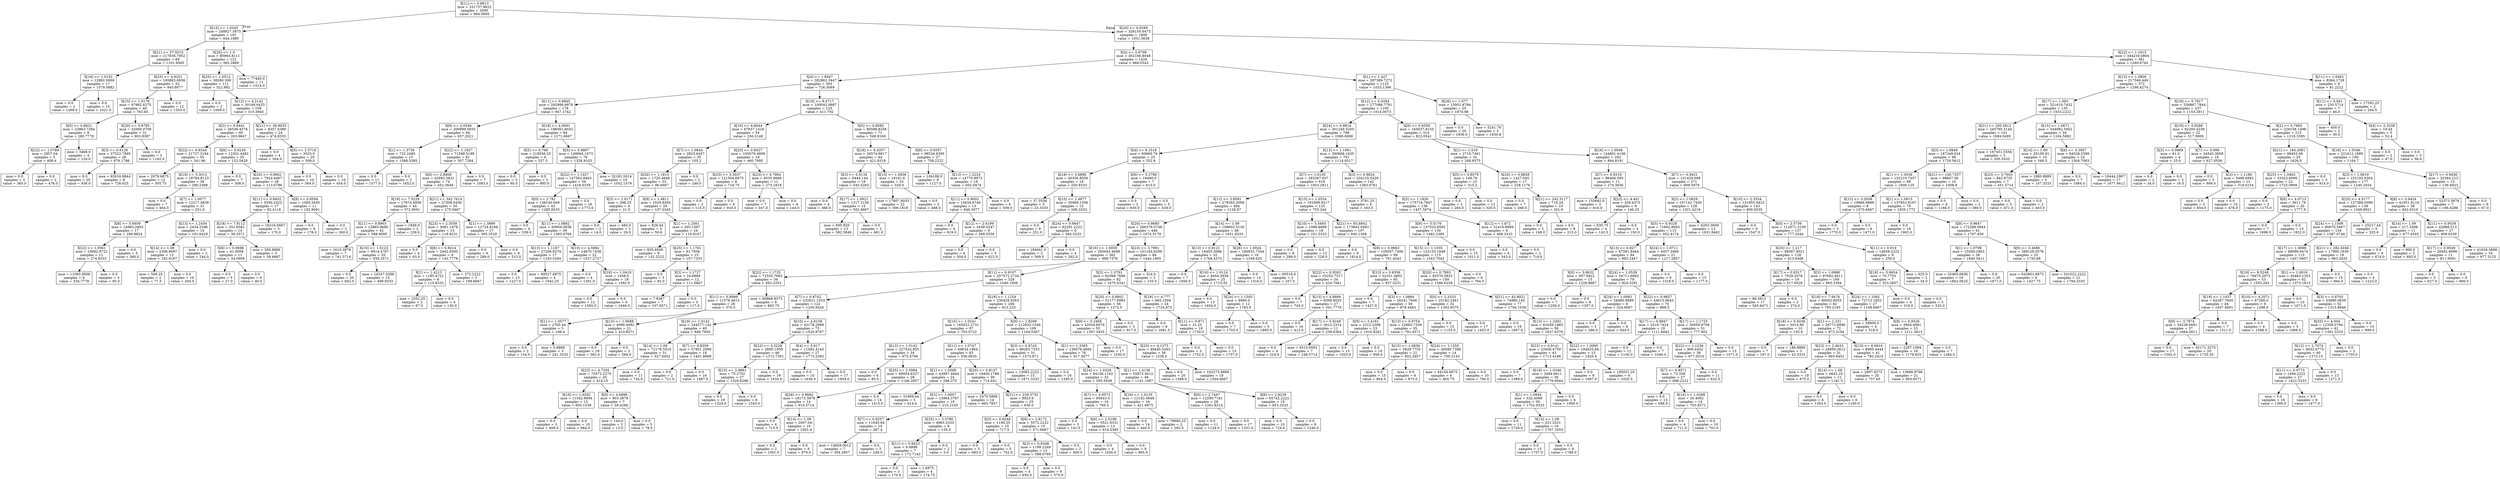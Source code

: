 digraph Tree {
node [shape=box] ;
0 [label="X[11] <= 0.8613\nmse = 331737.9622\nsamples = 2000\nvalue = 994.5695"] ;
1 [label="X[15] <= 1.0345\nmse = 248927.5875\nsamples = 191\nvalue = 644.1885"] ;
0 -> 1 [labeldistance=2.5, labelangle=45, headlabel="True"] ;
2 [label="X[21] <= 57.5015\nmse = 217836.7952\nsamples = 69\nvalue = 1101.9565"] ;
1 -> 2 ;
3 [label="X[19] <= 1.0192\nmse = 12862.0069\nsamples = 17\nvalue = 1579.5882"] ;
2 -> 3 ;
4 [label="mse = 0.0\nsamples = 2\nvalue = 1269.0"] ;
3 -> 4 ;
5 [label="mse = 0.0\nsamples = 15\nvalue = 1621.0"] ;
3 -> 5 ;
6 [label="X[25] <= 4.9251\nmse = 185883.6938\nsamples = 52\nvalue = 945.8077"] ;
2 -> 6 ;
7 [label="X[15] <= 1.0178\nmse = 97862.6275\nsamples = 40\nvalue = 763.65"] ;
6 -> 7 ;
8 [label="X[5] <= 0.8931\nmse = 23863.7284\nsamples = 9\nvalue = 280.7778"] ;
7 -> 8 ;
9 [label="X[22] <= 1.0789\nmse = 2957.04\nsamples = 5\nvalue = 409.4"] ;
8 -> 9 ;
10 [label="mse = 0.0\nsamples = 3\nvalue = 365.0"] ;
9 -> 10 ;
11 [label="mse = 0.0\nsamples = 2\nvalue = 476.0"] ;
9 -> 11 ;
12 [label="mse = 3468.0\nsamples = 4\nvalue = 120.0"] ;
8 -> 12 ;
13 [label="X[20] <= 0.8795\nmse = 32000.0708\nsamples = 31\nvalue = 903.8387"] ;
7 -> 13 ;
14 [label="X[3] <= 0.8128\nmse = 27522.7895\nsamples = 28\nvalue = 876.1786"] ;
13 -> 14 ;
15 [label="mse = 0.0\nsamples = 20\nvalue = 936.0"] ;
14 -> 15 ;
16 [label="mse = 65016.9844\nsamples = 8\nvalue = 726.625"] ;
14 -> 16 ;
17 [label="mse = 0.0\nsamples = 3\nvalue = 1162.0"] ;
13 -> 17 ;
18 [label="mse = 0.0\nsamples = 12\nvalue = 1553.0"] ;
6 -> 18 ;
19 [label="X[20] <= 1.0\nmse = 80964.8111\nsamples = 122\nvalue = 385.2869"] ;
1 -> 19 ;
20 [label="X[25] <= 1.0512\nmse = 38260.306\nsamples = 111\nvalue = 322.982"] ;
19 -> 20 ;
21 [label="mse = 0.0\nsamples = 2\nvalue = 1009.0"] ;
20 -> 21 ;
22 [label="X[12] <= 4.2142\nmse = 30168.6425\nsamples = 109\nvalue = 310.3945"] ;
20 -> 22 ;
23 [label="X[2] <= 0.9441\nmse = 26536.4576\nsamples = 85\nvalue = 263.9647"] ;
22 -> 23 ;
24 [label="X[22] <= 0.9344\nmse = 21727.3184\nsamples = 50\nvalue = 341.96"] ;
23 -> 24 ;
25 [label="mse = 2079.6875\nsamples = 12\nvalue = 505.75"] ;
24 -> 25 ;
26 [label="X[18] <= 5.3012\nmse = 16784.8123\nsamples = 38\nvalue = 290.2368"] ;
24 -> 26 ;
27 [label="mse = 0.0\nsamples = 7\nvalue = 464.0"] ;
26 -> 27 ;
28 [label="X[7] <= 1.0077\nmse = 12217.4839\nsamples = 31\nvalue = 251.0"] ;
26 -> 28 ;
29 [label="X[6] <= 5.6659\nmse = 14983.2803\nsamples = 17\nvalue = 299.8824"] ;
28 -> 29 ;
30 [label="X[22] <= 1.0561\nmse = 19092.9722\nsamples = 12\nvalue = 274.8333"] ;
29 -> 30 ;
31 [label="mse = 11083.9506\nsamples = 9\nvalue = 334.7778"] ;
30 -> 31 ;
32 [label="mse = 0.0\nsamples = 3\nvalue = 95.0"] ;
30 -> 32 ;
33 [label="mse = 0.0\nsamples = 5\nvalue = 360.0"] ;
29 -> 33 ;
34 [label="X[13] <= 1.2454\nmse = 2434.2296\nsamples = 14\nvalue = 191.6429"] ;
28 -> 34 ;
35 [label="X[14] <= 1.09\nmse = 2306.9097\nsamples = 12\nvalue = 182.9167"] ;
34 -> 35 ;
36 [label="mse = 506.25\nsamples = 2\nvalue = 77.5"] ;
35 -> 36 ;
37 [label="mse = 0.0\nsamples = 10\nvalue = 204.0"] ;
35 -> 37 ;
38 [label="mse = 0.0\nsamples = 2\nvalue = 244.0"] ;
34 -> 38 ;
39 [label="X[8] <= 0.9245\nmse = 12301.4482\nsamples = 35\nvalue = 152.5429"] ;
23 -> 39 ;
40 [label="mse = 0.0\nsamples = 7\nvalue = 308.0"] ;
39 -> 40 ;
41 [label="X[20] <= 0.9662\nmse = 7824.6467\nsamples = 28\nvalue = 113.6786"] ;
39 -> 41 ;
42 [label="X[11] <= 0.8452\nmse = 5550.2422\nsamples = 17\nvalue = 62.4118"] ;
41 -> 42 ;
43 [label="X[18] <= 7.8112\nmse = 252.6582\nsamples = 14\nvalue = 39.3571"] ;
42 -> 43 ;
44 [label="X[8] <= 0.9696\nmse = 41.9008\nsamples = 11\nvalue = 34.0909"] ;
43 -> 44 ;
45 [label="mse = 0.0\nsamples = 5\nvalue = 27.0"] ;
44 -> 45 ;
46 [label="mse = 0.0\nsamples = 6\nvalue = 40.0"] ;
44 -> 46 ;
47 [label="mse = 550.8889\nsamples = 3\nvalue = 58.6667"] ;
43 -> 47 ;
48 [label="mse = 16216.6667\nsamples = 3\nvalue = 170.0"] ;
42 -> 48 ;
49 [label="X[8] <= 0.9504\nmse = 1000.2645\nsamples = 11\nvalue = 192.9091"] ;
41 -> 49 ;
50 [label="mse = 0.0\nsamples = 9\nvalue = 178.0"] ;
49 -> 50 ;
51 [label="mse = 0.0\nsamples = 2\nvalue = 260.0"] ;
49 -> 51 ;
52 [label="X[21] <= 39.9035\nmse = 8357.6389\nsamples = 24\nvalue = 474.8333"] ;
22 -> 52 ;
53 [label="mse = 0.0\nsamples = 4\nvalue = 304.0"] ;
52 -> 53 ;
54 [label="X[9] <= 2.5718\nmse = 3025.0\nsamples = 20\nvalue = 509.0"] ;
52 -> 54 ;
55 [label="mse = 0.0\nsamples = 10\nvalue = 564.0"] ;
54 -> 55 ;
56 [label="mse = 0.0\nsamples = 10\nvalue = 454.0"] ;
54 -> 56 ;
57 [label="mse = 77440.0\nsamples = 11\nvalue = 1014.0"] ;
19 -> 57 ;
58 [label="X[20] <= 0.9299\nmse = 326150.6473\nsamples = 1809\nvalue = 1031.5638"] ;
0 -> 58 [labeldistance=2.5, labelangle=-45, headlabel="False"] ;
59 [label="X[4] <= 2.6798\nmse = 302166.8048\nsamples = 1428\nvalue = 968.0343"] ;
58 -> 59 ;
60 [label="X[4] <= 1.9447\nmse = 282862.3447\nsamples = 303\nvalue = 726.3069"] ;
59 -> 60 ;
61 [label="X[11] <= 0.9845\nmse = 292998.9978\nsamples = 178\nvalue = 947.1742"] ;
60 -> 61 ;
62 [label="X[9] <= 2.0548\nmse = 200999.5655\nsamples = 94\nvalue = 657.2021"] ;
61 -> 62 ;
63 [label="X[1] <= 1.3736\nmse = 732.2485\nsamples = 13\nvalue = 1588.5385"] ;
62 -> 63 ;
64 [label="mse = 0.0\nsamples = 11\nvalue = 1577.0"] ;
63 -> 64 ;
65 [label="mse = 0.0\nsamples = 2\nvalue = 1652.0"] ;
63 -> 65 ;
66 [label="X[22] <= 1.1827\nmse = 71588.5188\nsamples = 81\nvalue = 507.7284"] ;
62 -> 66 ;
67 [label="X[6] <= 2.8908\nmse = 42892.5831\nsamples = 74\nvalue = 452.3649"] ;
66 -> 67 ;
68 [label="X[18] <= 7.5228\nmse = 17674.4008\nsamples = 44\nvalue = 572.9091"] ;
67 -> 68 ;
69 [label="X[11] <= 0.8903\nmse = 12865.8685\nsamples = 42\nvalue = 588.8095"] ;
68 -> 69 ;
70 [label="mse = 1619.3878\nsamples = 7\nvalue = 741.5714"] ;
69 -> 70 ;
71 [label="X[16] <= 1.0123\nmse = 9514.4767\nsamples = 35\nvalue = 558.2571"] ;
69 -> 71 ;
72 [label="mse = 0.0\nsamples = 20\nvalue = 602.0"] ;
71 -> 72 ;
73 [label="mse = 16247.5289\nsamples = 15\nvalue = 499.9333"] ;
71 -> 73 ;
74 [label="mse = 1849.0\nsamples = 2\nvalue = 239.0"] ;
68 -> 74 ;
75 [label="X[21] <= 342.7614\nmse = 27309.6456\nsamples = 30\nvalue = 275.5667"] ;
67 -> 75 ;
76 [label="X[23] <= 2.3558\nmse = 3081.1479\nsamples = 13\nvalue = 118.9231"] ;
75 -> 76 ;
77 [label="mse = 0.0\nsamples = 4\nvalue = 63.0"] ;
76 -> 77 ;
78 [label="X[8] <= 0.9414\nmse = 2442.8395\nsamples = 9\nvalue = 143.7778"] ;
76 -> 78 ;
79 [label="X[1] <= 1.4213\nmse = 1185.4722\nsamples = 6\nvalue = 115.8333"] ;
78 -> 79 ;
80 [label="mse = 2352.25\nsamples = 2\nvalue = 87.5"] ;
79 -> 80 ;
81 [label="mse = 0.0\nsamples = 4\nvalue = 130.0"] ;
79 -> 81 ;
82 [label="mse = 272.2222\nsamples = 3\nvalue = 199.6667"] ;
78 -> 82 ;
83 [label="X[1] <= 1.3899\nmse = 12724.8166\nsamples = 17\nvalue = 395.3529"] ;
75 -> 83 ;
84 [label="mse = 0.0\nsamples = 9\nvalue = 289.0"] ;
83 -> 84 ;
85 [label="mse = 0.0\nsamples = 8\nvalue = 515.0"] ;
83 -> 85 ;
86 [label="mse = 0.0\nsamples = 7\nvalue = 1093.0"] ;
66 -> 86 ;
87 [label="X[18] <= 4.9091\nmse = 196561.6032\nsamples = 84\nvalue = 1271.6667"] ;
61 -> 87 ;
88 [label="X[5] <= 0.768\nmse = 218556.25\nsamples = 6\nvalue = 527.5"] ;
87 -> 88 ;
89 [label="mse = 0.0\nsamples = 3\nvalue = 60.0"] ;
88 -> 89 ;
90 [label="mse = 0.0\nsamples = 3\nvalue = 995.0"] ;
88 -> 90 ;
91 [label="X[5] <= 0.8867\nmse = 148994.1073\nsamples = 78\nvalue = 1328.9103"] ;
87 -> 91 ;
92 [label="X[22] <= 1.1027\nmse = 147562.8463\nsamples = 59\nvalue = 1418.0339"] ;
91 -> 92 ;
93 [label="X[0] <= 2.781\nmse = 138140.649\nsamples = 43\nvalue = 1285.9535"] ;
92 -> 93 ;
94 [label="mse = 0.0\nsamples = 4\nvalue = 339.0"] ;
93 -> 94 ;
95 [label="X[11] <= 1.0882\nmse = 50904.5838\nsamples = 39\nvalue = 1383.0769"] ;
93 -> 95 ;
96 [label="X[13] <= 1.1167\nmse = 27206.8374\nsamples = 17\nvalue = 1183.5294"] ;
95 -> 96 ;
97 [label="mse = 0.0\nsamples = 13\nvalue = 1227.0"] ;
96 -> 97 ;
98 [label="mse = 89527.6875\nsamples = 4\nvalue = 1042.25"] ;
96 -> 98 ;
99 [label="X[10] <= 4.5982\nmse = 14670.7438\nsamples = 22\nvalue = 1537.2727"] ;
95 -> 99 ;
100 [label="mse = 0.0\nsamples = 4\nvalue = 1291.0"] ;
99 -> 100 ;
101 [label="X[16] <= 1.0418\nmse = 1458.0\nsamples = 18\nvalue = 1592.0"] ;
99 -> 101 ;
102 [label="mse = 0.0\nsamples = 12\nvalue = 1565.0"] ;
101 -> 102 ;
103 [label="mse = 0.0\nsamples = 6\nvalue = 1646.0"] ;
101 -> 103 ;
104 [label="mse = 0.0\nsamples = 16\nvalue = 1773.0"] ;
92 -> 104 ;
105 [label="mse = 52181.5014\nsamples = 19\nvalue = 1052.1579"] ;
91 -> 105 ;
106 [label="X[18] <= 8.0717\nmse = 100042.0687\nsamples = 125\nvalue = 411.792"] ;
60 -> 106 ;
107 [label="X[10] <= 6.8044\nmse = 67637.1416\nsamples = 54\nvalue = 230.3148"] ;
106 -> 107 ;
108 [label="X[7] <= 1.0844\nmse = 2823.6457\nsamples = 35\nvalue = 105.2"] ;
107 -> 108 ;
109 [label="X[26] <= 1.1815\nmse = 1720.4646\nsamples = 33\nvalue = 96.6667"] ;
108 -> 109 ;
110 [label="X[3] <= 1.0171\nmse = 298.25\nsamples = 4\nvalue = 21.5"] ;
109 -> 110 ;
111 [label="mse = 0.0\nsamples = 2\nvalue = 14.0"] ;
110 -> 111 ;
112 [label="mse = 484.0\nsamples = 2\nvalue = 29.0"] ;
110 -> 112 ;
113 [label="X[9] <= 1.4811\nmse = 1029.8264\nsamples = 29\nvalue = 107.0345"] ;
109 -> 113 ;
114 [label="mse = 829.44\nsamples = 5\nvalue = 59.6"] ;
113 -> 114 ;
115 [label="X[1] <= 1.2561\nmse = 505.1597\nsamples = 24\nvalue = 116.9167"] ;
113 -> 115 ;
116 [label="mse = 835.9506\nsamples = 9\nvalue = 132.2222"] ;
115 -> 116 ;
117 [label="X[25] <= 1.1761\nmse = 81.7956\nsamples = 15\nvalue = 107.7333"] ;
115 -> 117 ;
118 [label="mse = 0.0\nsamples = 3\nvalue = 92.0"] ;
117 -> 118 ;
119 [label="X[3] <= 1.1727\nmse = 24.8889\nsamples = 12\nvalue = 111.6667"] ;
117 -> 119 ;
120 [label="mse = 7.8367\nsamples = 7\nvalue = 107.8571"] ;
119 -> 120 ;
121 [label="mse = 0.0\nsamples = 5\nvalue = 117.0"] ;
119 -> 121 ;
122 [label="mse = 0.0\nsamples = 2\nvalue = 246.0"] ;
108 -> 122 ;
123 [label="X[20] <= 0.8027\nmse = 105076.0609\nsamples = 19\nvalue = 460.7895"] ;
107 -> 123 ;
124 [label="X[25] <= 3.3037\nmse = 121504.6875\nsamples = 8\nvalue = 718.75"] ;
123 -> 124 ;
125 [label="mse = 0.0\nsamples = 2\nvalue = 115.0"] ;
124 -> 125 ;
126 [label="mse = 0.0\nsamples = 6\nvalue = 920.0"] ;
124 -> 126 ;
127 [label="X[23] <= 4.7964\nmse = 9535.9669\nsamples = 11\nvalue = 273.1818"] ;
123 -> 127 ;
128 [label="mse = 0.0\nsamples = 7\nvalue = 347.0"] ;
127 -> 128 ;
129 [label="mse = 0.0\nsamples = 4\nvalue = 144.0"] ;
127 -> 129 ;
130 [label="X[5] <= 0.8585\nmse = 80588.8256\nsamples = 71\nvalue = 549.8169"] ;
106 -> 130 ;
131 [label="X[18] <= 9.4357\nmse = 26574.8817\nsamples = 44\nvalue = 421.9318"] ;
130 -> 131 ;
132 [label="X[3] <= 0.9134\nmse = 9444.144\nsamples = 19\nvalue = 545.5263"] ;
131 -> 132 ;
133 [label="mse = 0.0\nsamples = 4\nvalue = 368.0"] ;
132 -> 133 ;
134 [label="X[17] <= 1.0921\nmse = 1317.3156\nsamples = 15\nvalue = 592.8667"] ;
132 -> 134 ;
135 [label="mse = 695.929\nsamples = 13\nvalue = 582.3846"] ;
134 -> 135 ;
136 [label="mse = 0.0\nsamples = 2\nvalue = 661.0"] ;
134 -> 136 ;
137 [label="X[15] <= 1.0836\nmse = 19161.6\nsamples = 25\nvalue = 328.0"] ;
131 -> 137 ;
138 [label="mse = 17807.6033\nsamples = 22\nvalue = 306.1818"] ;
137 -> 138 ;
139 [label="mse = 0.0\nsamples = 3\nvalue = 488.0"] ;
137 -> 139 ;
140 [label="X[8] <= 0.9357\nmse = 98526.8395\nsamples = 27\nvalue = 758.2222"] ;
130 -> 140 ;
141 [label="mse = 104188.0\nsamples = 8\nvalue = 1127.0"] ;
140 -> 141 ;
142 [label="X[13] <= 1.2224\nmse = 14770.9972\nsamples = 19\nvalue = 602.9474"] ;
140 -> 142 ;
143 [label="X[11] <= 0.9002\nmse = 15634.6746\nsamples = 13\nvalue = 646.3077"] ;
142 -> 143 ;
144 [label="mse = 0.0\nsamples = 4\nvalue = 819.0"] ;
143 -> 144 ;
145 [label="X[12] <= 2.6199\nmse = 3438.0247\nsamples = 9\nvalue = 569.5556"] ;
143 -> 145 ;
146 [label="mse = 0.0\nsamples = 4\nvalue = 504.0"] ;
145 -> 146 ;
147 [label="mse = 0.0\nsamples = 5\nvalue = 622.0"] ;
145 -> 147 ;
148 [label="mse = 0.0\nsamples = 6\nvalue = 509.0"] ;
142 -> 148 ;
149 [label="X[1] <= 1.427\nmse = 287389.7272\nsamples = 1125\nvalue = 1033.1396"] ;
59 -> 149 ;
150 [label="X[12] <= 4.3264\nmse = 277086.7781\nsamples = 1100\nvalue = 1014.0073"] ;
149 -> 150 ;
151 [label="X[24] <= 0.9814\nmse = 301249.3205\nsamples = 786\nvalue = 1090.6908"] ;
150 -> 151 ;
152 [label="X[4] <= 6.1516\nmse = 60969.76\nsamples = 25\nvalue = 352.8"] ;
151 -> 152 ;
153 [label="X[18] <= 5.6896\nmse = 40356.8056\nsamples = 18\nvalue = 250.8333"] ;
152 -> 153 ;
154 [label="mse = 37.5556\nsamples = 3\nvalue = 23.3333"] ;
153 -> 154 ;
155 [label="X[10] <= 2.4977\nmse = 35999.1556\nsamples = 15\nvalue = 296.3333"] ;
153 -> 155 ;
156 [label="mse = 0.0\nsamples = 9\nvalue = 251.0"] ;
155 -> 156 ;
157 [label="X[24] <= 0.9647\nmse = 82291.2222\nsamples = 6\nvalue = 364.3333"] ;
155 -> 157 ;
158 [label="mse = 184041.0\nsamples = 2\nvalue = 569.0"] ;
157 -> 158 ;
159 [label="mse = 0.0\nsamples = 4\nvalue = 262.0"] ;
157 -> 159 ;
160 [label="X[9] <= 5.3796\nmse = 18490.0\nsamples = 7\nvalue = 615.0"] ;
152 -> 160 ;
161 [label="mse = 0.0\nsamples = 2\nvalue = 830.0"] ;
160 -> 161 ;
162 [label="mse = 0.0\nsamples = 5\nvalue = 529.0"] ;
160 -> 162 ;
163 [label="X[13] <= 1.1961\nmse = 290668.1635\nsamples = 761\nvalue = 1114.9317"] ;
151 -> 163 ;
164 [label="X[7] <= 1.0105\nmse = 283267.837\nsamples = 619\nvalue = 1053.2811"] ;
163 -> 164 ;
165 [label="X[12] <= 3.8591\nmse = 278293.2008\nsamples = 494\nvalue = 1128.67"] ;
164 -> 165 ;
166 [label="X[20] <= 0.8685\nmse = 266376.0748\nsamples = 446\nvalue = 1074.5179"] ;
165 -> 166 ;
167 [label="X[16] <= 1.0059\nmse = 265643.4698\nsamples = 362\nvalue = 988.7376"] ;
166 -> 167 ;
168 [label="X[22] <= 1.1725\nmse = 72533.7682\nsamples = 34\nvalue = 493.2353"] ;
167 -> 168 ;
169 [label="X[11] <= 0.8999\nmse = 11578.4615\nsamples = 26\nvalue = 370.0"] ;
168 -> 169 ;
170 [label="X[1] <= 1.0577\nmse = 2765.44\nsamples = 5\nvalue = 198.4"] ;
169 -> 170 ;
171 [label="mse = 0.0\nsamples = 2\nvalue = 134.0"] ;
170 -> 171 ;
172 [label="mse = 0.8889\nsamples = 3\nvalue = 241.3333"] ;
170 -> 172 ;
173 [label="X[15] <= 1.0688\nmse = 4996.4082\nsamples = 21\nvalue = 410.8571"] ;
169 -> 173 ;
174 [label="mse = 0.0\nsamples = 18\nvalue = 382.0"] ;
173 -> 174 ;
175 [label="mse = 0.0\nsamples = 3\nvalue = 584.0"] ;
173 -> 175 ;
176 [label="mse = 60868.9375\nsamples = 8\nvalue = 893.75"] ;
168 -> 176 ;
177 [label="X[11] <= 0.9107\nmse = 257572.2734\nsamples = 328\nvalue = 1040.1006"] ;
167 -> 177 ;
178 [label="X[7] <= 0.8742\nmse = 232621.1033\nsamples = 122\nvalue = 1250.9426"] ;
177 -> 178 ;
179 [label="X[19] <= 1.0142\nmse = 244577.142\nsamples = 49\nvalue = 848.7959"] ;
178 -> 179 ;
180 [label="X[14] <= 1.09\nmse = 72176.5515\nsamples = 31\nvalue = 527.6452"] ;
179 -> 180 ;
181 [label="X[23] <= 4.7295\nmse = 75572.2275\nsamples = 20\nvalue = 414.15"] ;
180 -> 181 ;
182 [label="X[16] <= 1.0282\nmse = 11542.8994\nsamples = 13\nvalue = 605.1538"] ;
181 -> 182 ;
183 [label="mse = 0.0\nsamples = 3\nvalue = 409.0"] ;
182 -> 183 ;
184 [label="mse = 0.0\nsamples = 10\nvalue = 664.0"] ;
182 -> 184 ;
185 [label="X[0] <= 4.6898\nmse = 903.3878\nsamples = 7\nvalue = 59.4286"] ;
181 -> 185 ;
186 [label="mse = 144.0\nsamples = 2\nvalue = 13.0"] ;
185 -> 186 ;
187 [label="mse = 0.0\nsamples = 5\nvalue = 78.0"] ;
185 -> 187 ;
188 [label="mse = 0.0\nsamples = 11\nvalue = 734.0"] ;
180 -> 188 ;
189 [label="X[7] <= 0.8359\nmse = 57951.2099\nsamples = 18\nvalue = 1401.8889"] ;
179 -> 189 ;
190 [label="mse = 0.0\nsamples = 2\nvalue = 721.0"] ;
189 -> 190 ;
191 [label="mse = 0.0\nsamples = 16\nvalue = 1487.0"] ;
189 -> 191 ;
192 [label="X[10] <= 4.8158\nmse = 43178.2999\nsamples = 73\nvalue = 1520.8767"] ;
178 -> 192 ;
193 [label="X[23] <= 3.3228\nmse = 2685.1059\nsamples = 46\nvalue = 1372.7391"] ;
192 -> 193 ;
194 [label="X[10] <= 2.9861\nmse = 75.2702\nsamples = 27\nvalue = 1329.6296"] ;
193 -> 194 ;
195 [label="mse = 0.0\nsamples = 19\nvalue = 1324.0"] ;
194 -> 195 ;
196 [label="mse = 0.0\nsamples = 8\nvalue = 1343.0"] ;
194 -> 196 ;
197 [label="mse = 0.0\nsamples = 19\nvalue = 1434.0"] ;
193 -> 197 ;
198 [label="X[4] <= 5.617\nmse = 11082.4143\nsamples = 27\nvalue = 1773.2593"] ;
192 -> 198 ;
199 [label="mse = 0.0\nsamples = 10\nvalue = 1636.0"] ;
198 -> 199 ;
200 [label="mse = 0.0\nsamples = 17\nvalue = 1854.0"] ;
198 -> 200 ;
201 [label="X[19] <= 1.1254\nmse = 230429.9263\nsamples = 206\nvalue = 915.233"] ;
177 -> 201 ;
202 [label="X[15] <= 1.0241\nmse = 165022.2731\nsamples = 97\nvalue = 703.0722"] ;
201 -> 202 ;
203 [label="X[13] <= 1.0142\nmse = 227524.955\nsamples = 34\nvalue = 975.4706"] ;
202 -> 203 ;
204 [label="mse = 0.0\nsamples = 6\nvalue = 85.0"] ;
203 -> 204 ;
205 [label="X[25] <= 2.5984\nmse = 69954.6327\nsamples = 28\nvalue = 1166.2857"] ;
203 -> 205 ;
206 [label="X[26] <= 0.9682\nmse = 18173.3878\nsamples = 14\nvalue = 919.5714"] ;
205 -> 206 ;
207 [label="mse = 0.0\nsamples = 4\nvalue = 715.0"] ;
206 -> 207 ;
208 [label="X[14] <= 1.09\nmse = 2007.04\nsamples = 10\nvalue = 1001.4"] ;
206 -> 208 ;
209 [label="mse = 0.0\nsamples = 2\nvalue = 1091.0"] ;
208 -> 209 ;
210 [label="mse = 0.0\nsamples = 8\nvalue = 979.0"] ;
208 -> 210 ;
211 [label="mse = 0.0\nsamples = 14\nvalue = 1413.0"] ;
205 -> 211 ;
212 [label="X[11] <= 1.0747\nmse = 69634.1864\nsamples = 63\nvalue = 556.0635"] ;
202 -> 212 ;
213 [label="X[1] <= 1.0568\nmse = 43997.4844\nsamples = 24\nvalue = 298.375"] ;
212 -> 213 ;
214 [label="mse = 31969.44\nsamples = 5\nvalue = 614.4"] ;
213 -> 214 ;
215 [label="X[3] <= 1.0007\nmse = 13964.3767\nsamples = 19\nvalue = 215.2105"] ;
213 -> 215 ;
216 [label="X[7] <= 0.9257\nmse = 11045.64\nsamples = 10\nvalue = 287.4"] ;
215 -> 216 ;
217 [label="mse = 14829.0612\nsamples = 7\nvalue = 304.2857"] ;
216 -> 217 ;
218 [label="mse = 0.0\nsamples = 3\nvalue = 248.0"] ;
216 -> 218 ;
219 [label="X[25] <= 3.3786\nmse = 4983.3333\nsamples = 9\nvalue = 135.0"] ;
215 -> 219 ;
220 [label="X[11] <= 0.9423\nmse = 6.4898\nsamples = 7\nvalue = 172.7143"] ;
219 -> 220 ;
221 [label="mse = 0.0\nsamples = 3\nvalue = 170.0"] ;
220 -> 221 ;
222 [label="mse = 1.6875\nsamples = 4\nvalue = 174.75"] ;
220 -> 222 ;
223 [label="mse = 0.0\nsamples = 2\nvalue = 3.0"] ;
219 -> 223 ;
224 [label="X[20] <= 0.8137\nmse = 19400.1788\nsamples = 39\nvalue = 714.641"] ;
212 -> 224 ;
225 [label="mse = 2470.5969\nsamples = 14\nvalue = 865.7857"] ;
224 -> 225 ;
226 [label="X[21] <= 239.3732\nmse = 8923.6\nsamples = 25\nvalue = 630.0"] ;
224 -> 226 ;
227 [label="X[3] <= 0.8248\nmse = 1190.25\nsamples = 10\nvalue = 717.5"] ;
226 -> 227 ;
228 [label="mse = 0.0\nsamples = 5\nvalue = 683.0"] ;
227 -> 228 ;
229 [label="mse = 0.0\nsamples = 5\nvalue = 752.0"] ;
227 -> 229 ;
230 [label="X[9] <= 2.8172\nmse = 5572.2222\nsamples = 15\nvalue = 571.6667"] ;
226 -> 230 ;
231 [label="X[2] <= 0.9348\nmse = 1198.2249\nsamples = 13\nvalue = 598.0769"] ;
230 -> 231 ;
232 [label="mse = 0.0\nsamples = 4\nvalue = 650.0"] ;
231 -> 232 ;
233 [label="mse = 0.0\nsamples = 9\nvalue = 575.0"] ;
231 -> 233 ;
234 [label="mse = 0.0\nsamples = 2\nvalue = 400.0"] ;
230 -> 234 ;
235 [label="X[9] <= 1.8269\nmse = 212933.1546\nsamples = 109\nvalue = 1104.0367"] ;
201 -> 235 ;
236 [label="X[3] <= 0.8743\nmse = 89283.7253\nsamples = 31\nvalue = 1573.871"] ;
235 -> 236 ;
237 [label="mse = 13082.2222\nsamples = 15\nvalue = 1871.3333"] ;
236 -> 237 ;
238 [label="mse = 0.0\nsamples = 16\nvalue = 1295.0"] ;
236 -> 238 ;
239 [label="X[1] <= 1.3365\nmse = 139476.4694\nsamples = 78\nvalue = 917.3077"] ;
235 -> 239 ;
240 [label="X[24] <= 1.0329\nmse = 84156.1162\nsamples = 32\nvalue = 595.5938"] ;
239 -> 240 ;
241 [label="X[7] <= 0.9573\nmse = 95643.0\nsamples = 16\nvalue = 769.5"] ;
240 -> 241 ;
242 [label="mse = 0.0\nsamples = 3\nvalue = 141.0"] ;
241 -> 242 ;
243 [label="X[6] <= 2.0198\nmse = 5521.6331\nsamples = 13\nvalue = 914.5385"] ;
241 -> 243 ;
244 [label="mse = 0.0\nsamples = 4\nvalue = 1026.0"] ;
243 -> 244 ;
245 [label="mse = 0.0\nsamples = 9\nvalue = 865.0"] ;
243 -> 245 ;
246 [label="X[16] <= 1.0135\nmse = 12182.4648\nsamples = 16\nvalue = 421.6875"] ;
240 -> 246 ;
247 [label="mse = 0.0\nsamples = 14\nvalue = 440.0"] ;
246 -> 247 ;
248 [label="mse = 78680.25\nsamples = 2\nvalue = 293.5"] ;
246 -> 248 ;
249 [label="X[1] <= 1.4136\nmse = 55873.4012\nsamples = 46\nvalue = 1141.1087"] ;
239 -> 249 ;
250 [label="X[0] <= 2.7447\nmse = 12290.7181\nsamples = 28\nvalue = 1261.8214"] ;
249 -> 250 ;
251 [label="mse = 0.0\nsamples = 11\nvalue = 1124.0"] ;
250 -> 251 ;
252 [label="mse = 0.0\nsamples = 17\nvalue = 1351.0"] ;
250 -> 252 ;
253 [label="X[6] <= 2.8239\nmse = 65742.2222\nsamples = 18\nvalue = 953.3333"] ;
249 -> 253 ;
254 [label="mse = 0.0\nsamples = 10\nvalue = 724.0"] ;
253 -> 254 ;
255 [label="mse = 0.0\nsamples = 8\nvalue = 1240.0"] ;
253 -> 255 ;
256 [label="X[23] <= 3.7991\nmse = 101164.8209\nsamples = 84\nvalue = 1444.1905"] ;
166 -> 256 ;
257 [label="X[3] <= 1.0791\nmse = 62098.7686\nsamples = 82\nvalue = 1475.6341"] ;
256 -> 257 ;
258 [label="X[20] <= 0.8802\nmse = 51177.6983\nsamples = 58\nvalue = 1372.5"] ;
257 -> 258 ;
259 [label="X[9] <= 5.2468\nmse = 42034.8079\nsamples = 55\nvalue = 1397.3455"] ;
258 -> 259 ;
260 [label="mse = 0.0\nsamples = 17\nvalue = 1530.0"] ;
259 -> 260 ;
261 [label="X[25] <= 4.1375\nmse = 49445.5263\nsamples = 38\nvalue = 1338.0"] ;
259 -> 261 ;
262 [label="mse = 0.0\nsamples = 20\nvalue = 1368.0"] ;
261 -> 262 ;
263 [label="mse = 102273.8889\nsamples = 18\nvalue = 1304.6667"] ;
261 -> 263 ;
264 [label="mse = 0.0\nsamples = 3\nvalue = 917.0"] ;
258 -> 264 ;
265 [label="X[18] <= 4.777\nmse = 665.1094\nsamples = 24\nvalue = 1724.875"] ;
257 -> 265 ;
266 [label="mse = 0.0\nsamples = 6\nvalue = 1681.0"] ;
265 -> 266 ;
267 [label="X[11] <= 0.871\nmse = 31.25\nsamples = 18\nvalue = 1739.5"] ;
265 -> 267 ;
268 [label="mse = 0.0\nsamples = 3\nvalue = 1752.0"] ;
267 -> 268 ;
269 [label="mse = 0.0\nsamples = 15\nvalue = 1737.0"] ;
267 -> 269 ;
270 [label="mse = 324.0\nsamples = 2\nvalue = 155.0"] ;
256 -> 270 ;
271 [label="X[14] <= 1.09\nmse = 108602.5139\nsamples = 48\nvalue = 1631.8333"] ;
165 -> 271 ;
272 [label="X[13] <= 0.9121\nmse = 16455.3086\nsamples = 32\nvalue = 1768.4375"] ;
271 -> 272 ;
273 [label="mse = 0.0\nsamples = 7\nvalue = 1956.0"] ;
272 -> 273 ;
274 [label="X[16] <= 1.0124\nmse = 8454.3936\nsamples = 25\nvalue = 1715.92"] ;
272 -> 274 ;
275 [label="mse = 0.0\nsamples = 13\nvalue = 1654.0"] ;
274 -> 275 ;
276 [label="X[24] <= 1.1505\nmse = 8960.0\nsamples = 12\nvalue = 1783.0"] ;
274 -> 276 ;
277 [label="mse = 0.0\nsamples = 7\nvalue = 1703.0"] ;
276 -> 277 ;
278 [label="mse = 0.0\nsamples = 5\nvalue = 1895.0"] ;
276 -> 278 ;
279 [label="X[26] <= 1.0024\nmse = 180932.7344\nsamples = 16\nvalue = 1358.625"] ;
271 -> 279 ;
280 [label="mse = 0.0\nsamples = 14\nvalue = 1516.0"] ;
279 -> 280 ;
281 [label="mse = 60516.0\nsamples = 2\nvalue = 257.0"] ;
279 -> 281 ;
282 [label="X[15] <= 1.0534\nmse = 191699.9217\nsamples = 125\nvalue = 755.344"] ;
164 -> 282 ;
283 [label="X[10] <= 3.5493\nmse = 1088.8889\nsamples = 18\nvalue = 251.3333"] ;
282 -> 283 ;
284 [label="mse = 0.0\nsamples = 6\nvalue = 298.0"] ;
283 -> 284 ;
285 [label="mse = 0.0\nsamples = 12\nvalue = 228.0"] ;
283 -> 285 ;
286 [label="X[21] <= 93.8842\nmse = 173843.0483\nsamples = 107\nvalue = 840.1308"] ;
282 -> 286 ;
287 [label="mse = 0.0\nsamples = 8\nvalue = 1814.0"] ;
286 -> 287 ;
288 [label="X[8] <= 0.9663\nmse = 105057.7406\nsamples = 99\nvalue = 761.4343"] ;
286 -> 288 ;
289 [label="X[22] <= 0.9262\nmse = 33252.7517\nsamples = 34\nvalue = 424.7941"] ;
288 -> 289 ;
290 [label="mse = 0.0\nsamples = 7\nvalue = 745.0"] ;
289 -> 290 ;
291 [label="X[13] <= 0.8899\nmse = 8399.8025\nsamples = 27\nvalue = 341.7778"] ;
289 -> 291 ;
292 [label="mse = 0.0\nsamples = 16\nvalue = 412.0"] ;
291 -> 292 ;
293 [label="X[17] <= 0.9249\nmse = 3012.2314\nsamples = 11\nvalue = 239.6364"] ;
291 -> 293 ;
294 [label="mse = 0.0\nsamples = 4\nvalue = 224.0"] ;
293 -> 294 ;
295 [label="mse = 4513.9592\nsamples = 7\nvalue = 248.5714"] ;
293 -> 295 ;
296 [label="X[13] <= 0.8356\nmse = 52331.4802\nsamples = 65\nvalue = 937.5231"] ;
288 -> 296 ;
297 [label="mse = 0.0\nsamples = 7\nvalue = 1427.0"] ;
296 -> 297 ;
298 [label="X[3] <= 1.0884\nmse = 26241.7646\nsamples = 58\nvalue = 878.4483"] ;
296 -> 298 ;
299 [label="X[9] <= 3.4161\nmse = 2312.2306\nsamples = 23\nvalue = 1010.8261"] ;
298 -> 299 ;
300 [label="mse = 0.0\nsamples = 13\nvalue = 1053.0"] ;
299 -> 300 ;
301 [label="mse = 0.0\nsamples = 10\nvalue = 956.0"] ;
299 -> 301 ;
302 [label="X[13] <= 0.9754\nmse = 22883.7339\nsamples = 35\nvalue = 791.4571"] ;
298 -> 302 ;
303 [label="X[15] <= 1.0836\nmse = 5828.7755\nsamples = 21\nvalue = 852.2857"] ;
302 -> 303 ;
304 [label="mse = 0.0\nsamples = 15\nvalue = 804.0"] ;
303 -> 304 ;
305 [label="mse = 0.0\nsamples = 6\nvalue = 973.0"] ;
303 -> 305 ;
306 [label="X[24] <= 1.1555\nmse = 34590.7398\nsamples = 14\nvalue = 700.2143"] ;
302 -> 306 ;
307 [label="mse = 44104.6875\nsamples = 4\nvalue = 465.75"] ;
306 -> 307 ;
308 [label="mse = 0.0\nsamples = 10\nvalue = 794.0"] ;
306 -> 308 ;
309 [label="X[3] <= 0.9824\nmse = 234135.5429\nsamples = 142\nvalue = 1383.6761"] ;
163 -> 309 ;
310 [label="mse = 3781.25\nsamples = 6\nvalue = 163.5"] ;
309 -> 310 ;
311 [label="X[3] <= 1.1926\nmse = 175716.7647\nsamples = 136\nvalue = 1437.5074"] ;
309 -> 311 ;
312 [label="X[9] <= 5.5176\nmse = 137023.6585\nsamples = 130\nvalue = 1482.2385"] ;
311 -> 312 ;
313 [label="X[15] <= 1.1035\nmse = 122153.1648\nsamples = 115\nvalue = 1543.7043"] ;
312 -> 313 ;
314 [label="X[20] <= 0.7893\nmse = 93570.5833\nsamples = 109\nvalue = 1586.6239"] ;
313 -> 314 ;
315 [label="X[0] <= 2.3333\nmse = 25182.2461\nsamples = 32\nvalue = 1303.9375"] ;
314 -> 315 ;
316 [label="mse = 0.0\nsamples = 15\nvalue = 1135.0"] ;
315 -> 316 ;
317 [label="mse = 0.0\nsamples = 17\nvalue = 1453.0"] ;
315 -> 317 ;
318 [label="X[21] <= 82.8021\nmse = 74980.145\nsamples = 77\nvalue = 1704.1039"] ;
314 -> 318 ;
319 [label="mse = 0.0\nsamples = 19\nvalue = 1907.0"] ;
318 -> 319 ;
320 [label="X[13] <= 1.2492\nmse = 81639.1965\nsamples = 58\nvalue = 1637.6379"] ;
318 -> 320 ;
321 [label="X[22] <= 0.9141\nmse = 23508.4759\nsamples = 43\nvalue = 1713.4186"] ;
320 -> 321 ;
322 [label="mse = 0.0\nsamples = 7\nvalue = 1388.0"] ;
321 -> 322 ;
323 [label="X[16] <= 1.0346\nmse = 3484.6011\nsamples = 36\nvalue = 1776.6944"] ;
321 -> 323 ;
324 [label="X[1] <= 1.0944\nmse = 532.4989\nsamples = 30\nvalue = 1752.0333"] ;
323 -> 324 ;
325 [label="mse = 0.0\nsamples = 11\nvalue = 1726.0"] ;
324 -> 325 ;
326 [label="X[14] <= 1.09\nmse = 221.2521\nsamples = 19\nvalue = 1767.1053"] ;
324 -> 326 ;
327 [label="mse = 0.0\nsamples = 13\nvalue = 1757.0"] ;
326 -> 327 ;
328 [label="mse = 0.0\nsamples = 6\nvalue = 1789.0"] ;
326 -> 328 ;
329 [label="mse = 0.0\nsamples = 6\nvalue = 1900.0"] ;
323 -> 329 ;
330 [label="X[22] <= 1.0095\nmse = 184625.84\nsamples = 15\nvalue = 1420.4"] ;
320 -> 330 ;
331 [label="mse = 0.0\nsamples = 9\nvalue = 1687.0"] ;
330 -> 331 ;
332 [label="mse = 195031.25\nsamples = 6\nvalue = 1020.5"] ;
330 -> 332 ;
333 [label="mse = 0.0\nsamples = 6\nvalue = 764.0"] ;
313 -> 333 ;
334 [label="mse = 0.0\nsamples = 15\nvalue = 1011.0"] ;
312 -> 334 ;
335 [label="X[12] <= 1.872\nmse = 31416.8889\nsamples = 6\nvalue = 468.3333"] ;
311 -> 335 ;
336 [label="mse = 0.0\nsamples = 4\nvalue = 343.0"] ;
335 -> 336 ;
337 [label="mse = 0.0\nsamples = 2\nvalue = 719.0"] ;
335 -> 337 ;
338 [label="X[8] <= 0.9359\nmse = 165037.8155\nsamples = 314\nvalue = 822.0541"] ;
150 -> 338 ;
339 [label="X[1] <= 1.016\nmse = 2716.7461\nsamples = 32\nvalue = 268.9375"] ;
338 -> 339 ;
340 [label="X[5] <= 0.8079\nmse = 149.76\nsamples = 15\nvalue = 315.2"] ;
339 -> 340 ;
341 [label="mse = 0.0\nsamples = 2\nvalue = 284.0"] ;
340 -> 341 ;
342 [label="mse = 0.0\nsamples = 13\nvalue = 320.0"] ;
340 -> 342 ;
343 [label="X[20] <= 0.8828\nmse = 1427.045\nsamples = 17\nvalue = 228.1176"] ;
339 -> 343 ;
344 [label="mse = 0.0\nsamples = 7\nvalue = 266.0"] ;
343 -> 344 ;
345 [label="X[21] <= 242.3117\nmse = 718.24\nsamples = 10\nvalue = 201.6"] ;
343 -> 345 ;
346 [label="mse = 0.0\nsamples = 2\nvalue = 148.0"] ;
345 -> 346 ;
347 [label="mse = 0.0\nsamples = 8\nvalue = 215.0"] ;
345 -> 347 ;
348 [label="X[16] <= 1.0048\nmse = 144801.4106\nsamples = 282\nvalue = 884.8191"] ;
338 -> 348 ;
349 [label="X[7] <= 0.9319\nmse = 86466.595\nsamples = 11\nvalue = 274.3636"] ;
348 -> 349 ;
350 [label="mse = 155682.0\nsamples = 3\nvalue = 616.0"] ;
349 -> 350 ;
351 [label="X[23] <= 4.401\nmse = 329.4375\nsamples = 8\nvalue = 146.25"] ;
349 -> 351 ;
352 [label="mse = 630.75\nsamples = 4\nvalue = 142.5"] ;
351 -> 352 ;
353 [label="mse = 0.0\nsamples = 4\nvalue = 150.0"] ;
351 -> 353 ;
354 [label="X[7] <= 0.9421\nmse = 131429.008\nsamples = 271\nvalue = 909.5978"] ;
348 -> 354 ;
355 [label="X[3] <= 1.0829\nmse = 107142.7439\nsamples = 128\nvalue = 1021.4219"] ;
354 -> 355 ;
356 [label="X[5] <= 0.9328\nmse = 71662.8693\nsamples = 115\nvalue = 952.4174"] ;
355 -> 356 ;
357 [label="X[13] <= 0.827\nmse = 67591.8444\nsamples = 94\nvalue = 893.2447"] ;
356 -> 357 ;
358 [label="X[0] <= 3.9632\nmse = 597.5822\nsamples = 15\nvalue = 1229.8667"] ;
357 -> 358 ;
359 [label="mse = 0.0\nsamples = 7\nvalue = 1256.0"] ;
358 -> 359 ;
360 [label="mse = 0.0\nsamples = 8\nvalue = 1207.0"] ;
358 -> 360 ;
361 [label="X[24] <= 1.0539\nmse = 54711.6892\nsamples = 79\nvalue = 829.3291"] ;
357 -> 361 ;
362 [label="X[24] <= 1.0093\nmse = 28480.8889\nsamples = 9\nvalue = 524.6667"] ;
361 -> 362 ;
363 [label="mse = 0.0\nsamples = 3\nvalue = 286.0"] ;
362 -> 363 ;
364 [label="mse = 0.0\nsamples = 6\nvalue = 644.0"] ;
362 -> 364 ;
365 [label="X[22] <= 0.9857\nmse = 44615.9643\nsamples = 70\nvalue = 868.5"] ;
361 -> 365 ;
366 [label="X[17] <= 0.9947\nmse = 2516.7424\nsamples = 19\nvalue = 1111.6842"] ;
365 -> 366 ;
367 [label="mse = 0.0\nsamples = 12\nvalue = 1150.0"] ;
366 -> 367 ;
368 [label="mse = 0.0\nsamples = 7\nvalue = 1046.0"] ;
366 -> 368 ;
369 [label="X[17] <= 1.1725\nmse = 30059.9708\nsamples = 51\nvalue = 777.902"] ;
365 -> 369 ;
370 [label="X[22] <= 1.1236\nmse = 900.4432\nsamples = 38\nvalue = 677.6316"] ;
369 -> 370 ;
371 [label="X[7] <= 0.8571\nmse = 73.358\nsamples = 27\nvalue = 696.2222"] ;
370 -> 371 ;
372 [label="mse = 0.0\nsamples = 13\nvalue = 688.0"] ;
371 -> 372 ;
373 [label="X[16] <= 1.0288\nmse = 20.4082\nsamples = 14\nvalue = 703.8571"] ;
371 -> 373 ;
374 [label="mse = 0.0\nsamples = 4\nvalue = 711.0"] ;
373 -> 374 ;
375 [label="mse = 0.0\nsamples = 10\nvalue = 701.0"] ;
373 -> 375 ;
376 [label="mse = 0.0\nsamples = 11\nvalue = 632.0"] ;
370 -> 376 ;
377 [label="mse = 0.0\nsamples = 13\nvalue = 1071.0"] ;
369 -> 377 ;
378 [label="X[24] <= 1.0711\nmse = 4057.3469\nsamples = 21\nvalue = 1217.2857"] ;
356 -> 378 ;
379 [label="mse = 0.0\nsamples = 6\nvalue = 1318.0"] ;
378 -> 379 ;
380 [label="mse = 0.0\nsamples = 15\nvalue = 1177.0"] ;
378 -> 380 ;
381 [label="mse = 6263.3609\nsamples = 13\nvalue = 1631.8462"] ;
355 -> 381 ;
382 [label="X[10] <= 2.3534\nmse = 131955.9423\nsamples = 143\nvalue = 809.5035"] ;
354 -> 382 ;
383 [label="mse = 0.0\nsamples = 6\nvalue = 1547.0"] ;
382 -> 383 ;
384 [label="X[0] <= 2.5756\nmse = 112871.3159\nsamples = 137\nvalue = 777.2044"] ;
382 -> 384 ;
385 [label="X[25] <= 1.217\nmse = 99567.9021\nsamples = 128\nvalue = 813.6406"] ;
384 -> 385 ;
386 [label="X[17] <= 0.9317\nmse = 7029.2078\nsamples = 19\nvalue = 517.0526"] ;
385 -> 386 ;
387 [label="mse = 88.5813\nsamples = 17\nvalue = 545.6471"] ;
386 -> 387 ;
388 [label="mse = 0.0\nsamples = 2\nvalue = 274.0"] ;
386 -> 388 ;
389 [label="X[3] <= 1.0986\nmse = 97692.4811\nsamples = 109\nvalue = 865.3394"] ;
385 -> 389 ;
390 [label="X[18] <= 7.9478\nmse = 80002.8055\nsamples = 82\nvalue = 785.2195"] ;
389 -> 390 ;
391 [label="X[18] <= 6.9236\nmse = 5014.89\nsamples = 10\nvalue = 150.9"] ;
390 -> 391 ;
392 [label="mse = 0.0\nsamples = 7\nvalue = 197.0"] ;
391 -> 392 ;
393 [label="mse = 186.8889\nsamples = 3\nvalue = 43.3333"] ;
391 -> 393 ;
394 [label="X[1] <= 1.231\nmse = 26772.6896\nsamples = 72\nvalue = 873.3194"] ;
390 -> 394 ;
395 [label="X[23] <= 2.4633\nmse = 24859.2612\nsamples = 31\nvalue = 993.6452"] ;
394 -> 395 ;
396 [label="mse = 0.0\nsamples = 19\nvalue = 875.0"] ;
395 -> 396 ;
397 [label="X[14] <= 1.09\nmse = 6642.25\nsamples = 12\nvalue = 1181.5"] ;
395 -> 397 ;
398 [label="mse = 0.0\nsamples = 6\nvalue = 1263.0"] ;
397 -> 398 ;
399 [label="mse = 0.0\nsamples = 6\nvalue = 1100.0"] ;
397 -> 399 ;
400 [label="X[10] <= 6.6916\nmse = 8995.4444\nsamples = 41\nvalue = 782.3415"] ;
394 -> 400 ;
401 [label="mse = 2897.9275\nsamples = 20\nvalue = 757.65"] ;
400 -> 401 ;
402 [label="mse = 13668.9796\nsamples = 21\nvalue = 805.8571"] ;
400 -> 402 ;
403 [label="X[24] <= 1.1092\nmse = 72713.1852\nsamples = 27\nvalue = 1108.6667"] ;
389 -> 403 ;
404 [label="mse = 58800.0\nsamples = 4\nvalue = 518.0"] ;
403 -> 404 ;
405 [label="X[8] <= 0.9526\nmse = 3904.4991\nsamples = 23\nvalue = 1211.3913"] ;
403 -> 405 ;
406 [label="mse = 2297.1094\nsamples = 16\nvalue = 1179.625"] ;
405 -> 406 ;
407 [label="mse = 0.0\nsamples = 7\nvalue = 1284.0"] ;
405 -> 407 ;
408 [label="X[11] <= 0.919\nmse = 14658.2222\nsamples = 9\nvalue = 259.0"] ;
384 -> 408 ;
409 [label="X[18] <= 5.6654\nmse = 70.7755\nsamples = 7\nvalue = 323.2857"] ;
408 -> 409 ;
410 [label="mse = 0.0\nsamples = 4\nvalue = 316.0"] ;
409 -> 410 ;
411 [label="mse = 0.0\nsamples = 3\nvalue = 333.0"] ;
409 -> 411 ;
412 [label="mse = 625.0\nsamples = 2\nvalue = 34.0"] ;
408 -> 412 ;
413 [label="X[26] <= 1.077\nmse = 15951.8784\nsamples = 25\nvalue = 1874.96"] ;
149 -> 413 ;
414 [label="mse = 0.0\nsamples = 20\nvalue = 1936.0"] ;
413 -> 414 ;
415 [label="mse = 5241.76\nsamples = 5\nvalue = 1630.8"] ;
413 -> 415 ;
416 [label="X[22] <= 1.1815\nmse = 344219.0804\nsamples = 381\nvalue = 1269.6745"] ;
58 -> 416 ;
417 [label="X[15] <= 1.0806\nmse = 317346.449\nsamples = 372\nvalue = 1298.4274"] ;
416 -> 417 ;
418 [label="X[17] <= 1.063\nmse = 321619.7432\nsamples = 135\nvalue = 1553.2222"] ;
417 -> 418 ;
419 [label="X[21] <= 295.5812\nmse = 245795.3144\nsamples = 101\nvalue = 1684.0495"] ;
418 -> 419 ;
420 [label="X[3] <= 1.0849\nmse = 187349.634\nsamples = 98\nvalue = 1726.5612"] ;
419 -> 420 ;
421 [label="X[1] <= 1.0536\nmse = 132210.7457\nsamples = 88\nvalue = 1808.125"] ;
420 -> 421 ;
422 [label="X[12] <= 3.2036\nmse = 19866.8889\nsamples = 9\nvalue = 1570.6667"] ;
421 -> 422 ;
423 [label="mse = 0.0\nsamples = 3\nvalue = 1770.0"] ;
422 -> 423 ;
424 [label="mse = 0.0\nsamples = 6\nvalue = 1471.0"] ;
422 -> 424 ;
425 [label="X[1] <= 1.0615\nmse = 137853.8167\nsamples = 79\nvalue = 1835.1772"] ;
421 -> 425 ;
426 [label="mse = 0.0\nsamples = 18\nvalue = 1963.0"] ;
425 -> 426 ;
427 [label="X[8] <= 0.9647\nmse = 172288.0844\nsamples = 61\nvalue = 1797.459"] ;
425 -> 427 ;
428 [label="X[1] <= 1.0798\nmse = 10269.2863\nsamples = 36\nvalue = 1840.3611"] ;
427 -> 428 ;
429 [label="mse = 20465.6836\nsamples = 16\nvalue = 1802.0625"] ;
428 -> 429 ;
430 [label="mse = 0.0\nsamples = 20\nvalue = 1871.0"] ;
428 -> 430 ;
431 [label="X[0] <= 3.4686\nmse = 399128.0576\nsamples = 25\nvalue = 1735.68"] ;
427 -> 431 ;
432 [label="mse = 643801.6875\nsamples = 4\nvalue = 1427.75"] ;
431 -> 432 ;
433 [label="mse = 331022.2222\nsamples = 21\nvalue = 1794.3333"] ;
431 -> 433 ;
434 [label="X[21] <= 140.7207\nmse = 98847.36\nsamples = 10\nvalue = 1008.8"] ;
420 -> 434 ;
435 [label="mse = 0.0\nsamples = 8\nvalue = 1166.0"] ;
434 -> 435 ;
436 [label="mse = 0.0\nsamples = 2\nvalue = 380.0"] ;
434 -> 436 ;
437 [label="mse = 167451.5556\nsamples = 3\nvalue = 295.3333"] ;
419 -> 437 ;
438 [label="X[15] <= 1.0671\nmse = 344982.5952\nsamples = 34\nvalue = 1164.5882"] ;
418 -> 438 ;
439 [label="X[14] <= 1.09\nmse = 26109.81\nsamples = 10\nvalue = 348.3"] ;
438 -> 439 ;
440 [label="X[23] <= 3.7603\nmse = 943.6735\nsamples = 7\nvalue = 451.5714"] ;
439 -> 440 ;
441 [label="mse = 0.0\nsamples = 5\nvalue = 471.0"] ;
440 -> 441 ;
442 [label="mse = 0.0\nsamples = 2\nvalue = 403.0"] ;
440 -> 442 ;
443 [label="mse = 1880.8889\nsamples = 3\nvalue = 107.3333"] ;
439 -> 443 ;
444 [label="X[6] <= 3.3907\nmse = 84528.5399\nsamples = 24\nvalue = 1504.7083"] ;
438 -> 444 ;
445 [label="mse = 0.0\nsamples = 7\nvalue = 1084.0"] ;
444 -> 445 ;
446 [label="mse = 16444.2907\nsamples = 17\nvalue = 1677.9412"] ;
444 -> 446 ;
447 [label="X[18] <= 5.7917\nmse = 256867.7844\nsamples = 237\nvalue = 1153.2911"] ;
417 -> 447 ;
448 [label="X[19] <= 0.9286\nmse = 82200.4236\nsamples = 22\nvalue = 517.5909"] ;
447 -> 448 ;
449 [label="X[3] <= 0.9869\nmse = 81.0\nsamples = 4\nvalue = 25.0"] ;
448 -> 449 ;
450 [label="mse = 0.0\nsamples = 2\nvalue = 34.0"] ;
449 -> 450 ;
451 [label="mse = 0.0\nsamples = 2\nvalue = 16.0"] ;
449 -> 451 ;
452 [label="X[7] <= 0.999\nmse = 34545.3858\nsamples = 18\nvalue = 627.0556"] ;
448 -> 452 ;
453 [label="mse = 0.0\nsamples = 5\nvalue = 909.0"] ;
452 -> 453 ;
454 [label="X[3] <= 1.1189\nmse = 5498.6982\nsamples = 13\nvalue = 518.6154"] ;
452 -> 454 ;
455 [label="mse = 0.0\nsamples = 3\nvalue = 654.0"] ;
454 -> 455 ;
456 [label="mse = 0.0\nsamples = 10\nvalue = 478.0"] ;
454 -> 456 ;
457 [label="X[2] <= 0.7965\nmse = 229158.1498\nsamples = 215\nvalue = 1218.3395"] ;
447 -> 457 ;
458 [label="X[21] <= 164.2081\nmse = 98453.68\nsamples = 25\nvalue = 1626.0"] ;
457 -> 458 ;
459 [label="X[25] <= 1.0463\nmse = 33323.8099\nsamples = 22\nvalue = 1723.0909"] ;
458 -> 459 ;
460 [label="mse = 0.0\nsamples = 2\nvalue = 1175.0"] ;
459 -> 460 ;
461 [label="X[6] <= 4.0713\nmse = 3611.79\nsamples = 20\nvalue = 1777.9"] ;
459 -> 461 ;
462 [label="mse = 0.0\nsamples = 7\nvalue = 1696.0"] ;
461 -> 462 ;
463 [label="mse = 0.0\nsamples = 13\nvalue = 1822.0"] ;
461 -> 463 ;
464 [label="mse = 0.0\nsamples = 3\nvalue = 914.0"] ;
458 -> 464 ;
465 [label="X[16] <= 1.0346\nmse = 221612.1889\nsamples = 190\nvalue = 1164.7"] ;
457 -> 465 ;
466 [label="X[3] <= 1.0619\nmse = 152192.9304\nsamples = 177\nvalue = 1240.2034"] ;
465 -> 466 ;
467 [label="X[25] <= 4.5177\nmse = 127388.0099\nsamples = 139\nvalue = 1348.8921"] ;
466 -> 467 ;
468 [label="X[24] <= 1.1508\nmse = 90670.5467\nsamples = 134\nvalue = 1387.0746"] ;
467 -> 468 ;
469 [label="X[17] <= 1.0069\nmse = 68099.9474\nsamples = 115\nvalue = 1457.0957"] ;
468 -> 469 ;
470 [label="X[18] <= 8.5249\nmse = 76675.2973\nsamples = 53\nvalue = 1555.283"] ;
469 -> 470 ;
471 [label="X[19] <= 1.1037\nmse = 62287.7645\nsamples = 44\nvalue = 1607.9091"] ;
470 -> 471 ;
472 [label="X[9] <= 3.7874\nmse = 54238.6691\nsamples = 37\nvalue = 1664.0811"] ;
471 -> 472 ;
473 [label="mse = 0.0\nsamples = 17\nvalue = 1592.0"] ;
472 -> 473 ;
474 [label="mse = 92171.3275\nsamples = 20\nvalue = 1725.35"] ;
472 -> 474 ;
475 [label="mse = 0.0\nsamples = 7\nvalue = 1311.0"] ;
471 -> 475 ;
476 [label="X[10] <= 4.2071\nmse = 67280.0\nsamples = 9\nvalue = 1298.0"] ;
470 -> 476 ;
477 [label="mse = 0.0\nsamples = 4\nvalue = 1588.0"] ;
476 -> 477 ;
478 [label="mse = 0.0\nsamples = 5\nvalue = 1066.0"] ;
476 -> 478 ;
479 [label="X[1] <= 1.0016\nmse = 45483.1353\nsamples = 62\nvalue = 1373.1613"] ;
469 -> 479 ;
480 [label="mse = 0.0\nsamples = 10\nvalue = 1671.0"] ;
479 -> 480 ;
481 [label="X[3] <= 0.9703\nmse = 33890.0636\nsamples = 52\nvalue = 1315.8846"] ;
479 -> 481 ;
482 [label="X[25] <= 4.004\nmse = 12358.0794\nsamples = 42\nvalue = 1391.3333"] ;
481 -> 482 ;
483 [label="X[12] <= 2.7974\nmse = 6032.6775\nsamples = 40\nvalue = 1373.15"] ;
482 -> 483 ;
484 [label="X[11] <= 0.9773\nmse = 1494.2222\nsamples = 27\nvalue = 1422.3333"] ;
483 -> 484 ;
485 [label="mse = 0.0\nsamples = 18\nvalue = 1395.0"] ;
484 -> 485 ;
486 [label="mse = 0.0\nsamples = 9\nvalue = 1477.0"] ;
484 -> 486 ;
487 [label="mse = 0.0\nsamples = 13\nvalue = 1271.0"] ;
483 -> 487 ;
488 [label="mse = 0.0\nsamples = 2\nvalue = 1755.0"] ;
482 -> 488 ;
489 [label="mse = 0.0\nsamples = 10\nvalue = 999.0"] ;
481 -> 489 ;
490 [label="X[21] <= 282.4046\nmse = 17990.1939\nsamples = 19\nvalue = 963.2632"] ;
468 -> 490 ;
491 [label="mse = 0.0\nsamples = 15\nvalue = 894.0"] ;
490 -> 491 ;
492 [label="mse = 0.0\nsamples = 4\nvalue = 1223.0"] ;
490 -> 492 ;
493 [label="mse = 25217.44\nsamples = 5\nvalue = 325.6"] ;
467 -> 493 ;
494 [label="X[8] <= 0.9424\nmse = 41651.8116\nsamples = 38\nvalue = 842.6316"] ;
466 -> 494 ;
495 [label="X[14] <= 1.09\nmse = 217.3388\nsamples = 11\nvalue = 677.4545"] ;
494 -> 495 ;
496 [label="mse = 0.0\nsamples = 9\nvalue = 674.0"] ;
495 -> 496 ;
497 [label="mse = 900.0\nsamples = 2\nvalue = 693.0"] ;
495 -> 497 ;
498 [label="X[11] <= 0.9539\nmse = 42888.513\nsamples = 27\nvalue = 909.9259"] ;
494 -> 498 ;
499 [label="X[17] <= 0.9549\nmse = 28492.8099\nsamples = 11\nvalue = 811.9091"] ;
498 -> 499 ;
500 [label="mse = 0.0\nsamples = 5\nvalue = 627.0"] ;
499 -> 500 ;
501 [label="mse = 0.0\nsamples = 6\nvalue = 966.0"] ;
499 -> 501 ;
502 [label="mse = 41639.5898\nsamples = 16\nvalue = 977.3125"] ;
498 -> 502 ;
503 [label="X[17] <= 0.9456\nmse = 32364.213\nsamples = 13\nvalue = 136.6923"] ;
465 -> 503 ;
504 [label="mse = 52373.3878\nsamples = 7\nvalue = 196.4286"] ;
503 -> 504 ;
505 [label="mse = 0.0\nsamples = 6\nvalue = 67.0"] ;
503 -> 505 ;
506 [label="X[11] <= 1.0462\nmse = 8364.1728\nsamples = 9\nvalue = 81.2222"] ;
416 -> 506 ;
507 [label="X[11] <= 0.941\nmse = 230.5714\nsamples = 7\nvalue = 46.0"] ;
506 -> 507 ;
508 [label="mse = 400.0\nsamples = 2\nvalue = 30.0"] ;
507 -> 508 ;
509 [label="X[4] <= 2.3339\nmse = 19.44\nsamples = 5\nvalue = 52.4"] ;
507 -> 509 ;
510 [label="mse = 0.0\nsamples = 2\nvalue = 47.0"] ;
509 -> 510 ;
511 [label="mse = 0.0\nsamples = 3\nvalue = 56.0"] ;
509 -> 511 ;
512 [label="mse = 17292.25\nsamples = 2\nvalue = 204.5"] ;
506 -> 512 ;
}